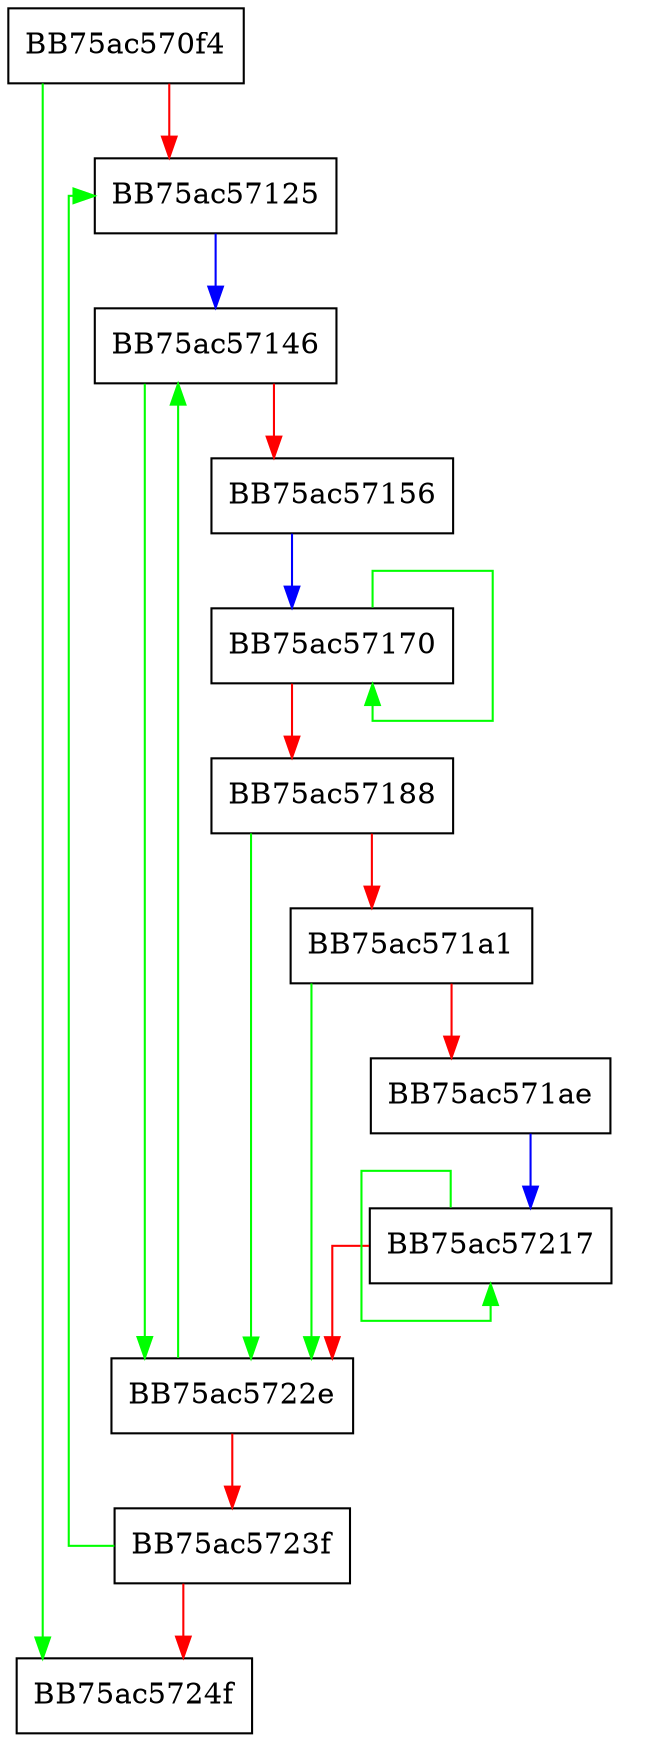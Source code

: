 digraph Process {
  node [shape="box"];
  graph [splines=ortho];
  BB75ac570f4 -> BB75ac5724f [color="green"];
  BB75ac570f4 -> BB75ac57125 [color="red"];
  BB75ac57125 -> BB75ac57146 [color="blue"];
  BB75ac57146 -> BB75ac5722e [color="green"];
  BB75ac57146 -> BB75ac57156 [color="red"];
  BB75ac57156 -> BB75ac57170 [color="blue"];
  BB75ac57170 -> BB75ac57170 [color="green"];
  BB75ac57170 -> BB75ac57188 [color="red"];
  BB75ac57188 -> BB75ac5722e [color="green"];
  BB75ac57188 -> BB75ac571a1 [color="red"];
  BB75ac571a1 -> BB75ac5722e [color="green"];
  BB75ac571a1 -> BB75ac571ae [color="red"];
  BB75ac571ae -> BB75ac57217 [color="blue"];
  BB75ac57217 -> BB75ac57217 [color="green"];
  BB75ac57217 -> BB75ac5722e [color="red"];
  BB75ac5722e -> BB75ac57146 [color="green"];
  BB75ac5722e -> BB75ac5723f [color="red"];
  BB75ac5723f -> BB75ac57125 [color="green"];
  BB75ac5723f -> BB75ac5724f [color="red"];
}